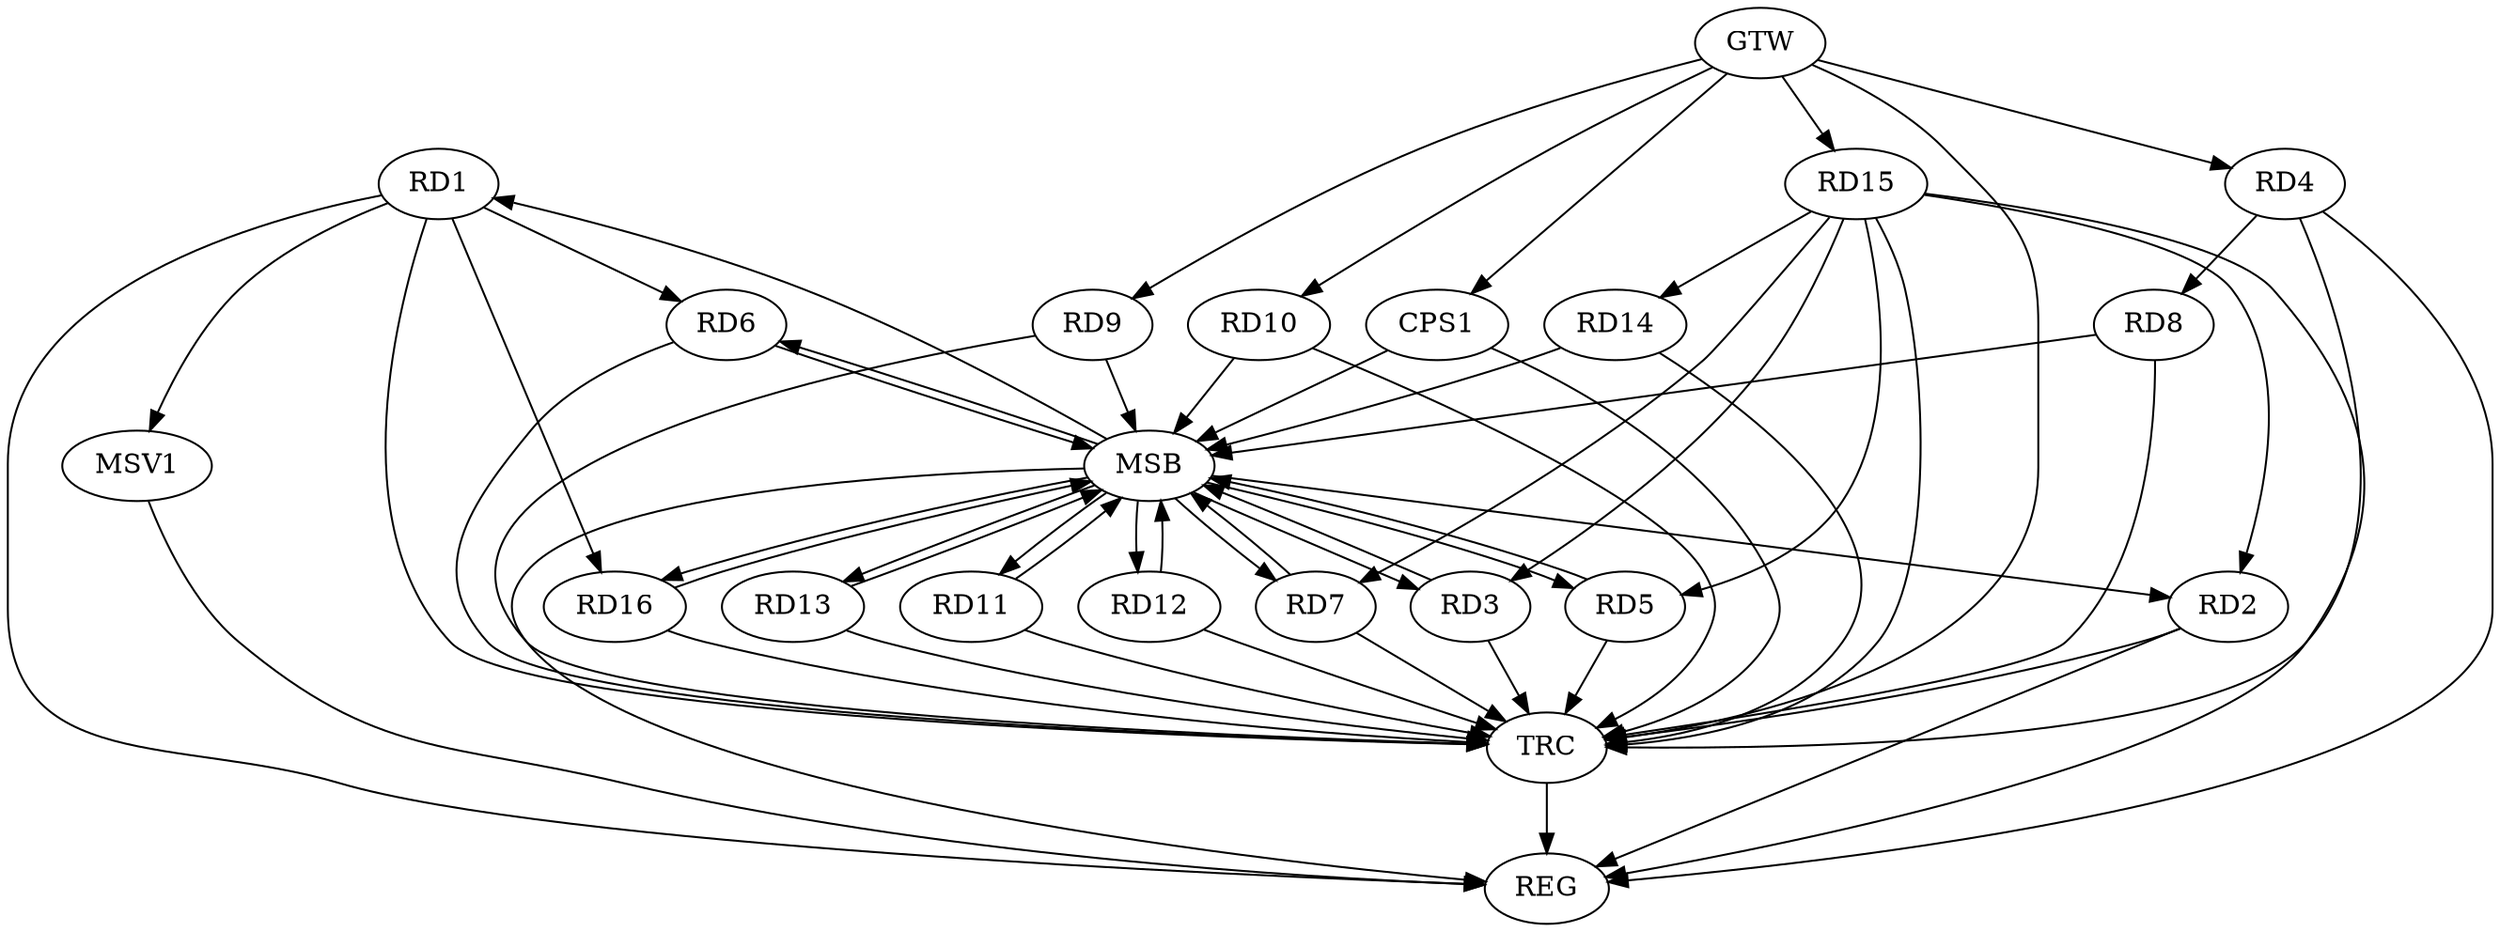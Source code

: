strict digraph G {
  RD1 [ label="RD1" ];
  RD2 [ label="RD2" ];
  RD3 [ label="RD3" ];
  RD4 [ label="RD4" ];
  RD5 [ label="RD5" ];
  RD6 [ label="RD6" ];
  RD7 [ label="RD7" ];
  RD8 [ label="RD8" ];
  RD9 [ label="RD9" ];
  RD10 [ label="RD10" ];
  RD11 [ label="RD11" ];
  RD12 [ label="RD12" ];
  RD13 [ label="RD13" ];
  RD14 [ label="RD14" ];
  RD15 [ label="RD15" ];
  RD16 [ label="RD16" ];
  CPS1 [ label="CPS1" ];
  GTW [ label="GTW" ];
  REG [ label="REG" ];
  MSB [ label="MSB" ];
  TRC [ label="TRC" ];
  MSV1 [ label="MSV1" ];
  RD1 -> RD6;
  RD1 -> RD16;
  RD15 -> RD2;
  RD15 -> RD3;
  RD4 -> RD8;
  RD15 -> RD14;
  GTW -> RD4;
  GTW -> RD9;
  GTW -> RD10;
  GTW -> RD15;
  GTW -> CPS1;
  RD1 -> REG;
  RD2 -> REG;
  RD4 -> REG;
  RD3 -> MSB;
  MSB -> REG;
  RD5 -> MSB;
  RD6 -> MSB;
  MSB -> RD7;
  MSB -> RD12;
  RD7 -> MSB;
  MSB -> RD5;
  MSB -> RD11;
  RD8 -> MSB;
  MSB -> RD1;
  RD9 -> MSB;
  RD10 -> MSB;
  RD11 -> MSB;
  MSB -> RD13;
  RD12 -> MSB;
  MSB -> RD6;
  MSB -> RD16;
  RD13 -> MSB;
  RD14 -> MSB;
  MSB -> RD3;
  RD16 -> MSB;
  MSB -> RD2;
  CPS1 -> MSB;
  RD1 -> TRC;
  RD2 -> TRC;
  RD3 -> TRC;
  RD4 -> TRC;
  RD5 -> TRC;
  RD6 -> TRC;
  RD7 -> TRC;
  RD8 -> TRC;
  RD9 -> TRC;
  RD10 -> TRC;
  RD11 -> TRC;
  RD12 -> TRC;
  RD13 -> TRC;
  RD14 -> TRC;
  RD15 -> TRC;
  RD16 -> TRC;
  CPS1 -> TRC;
  GTW -> TRC;
  TRC -> REG;
  RD15 -> REG;
  RD15 -> RD7;
  RD15 -> RD5;
  RD1 -> MSV1;
  MSV1 -> REG;
}
